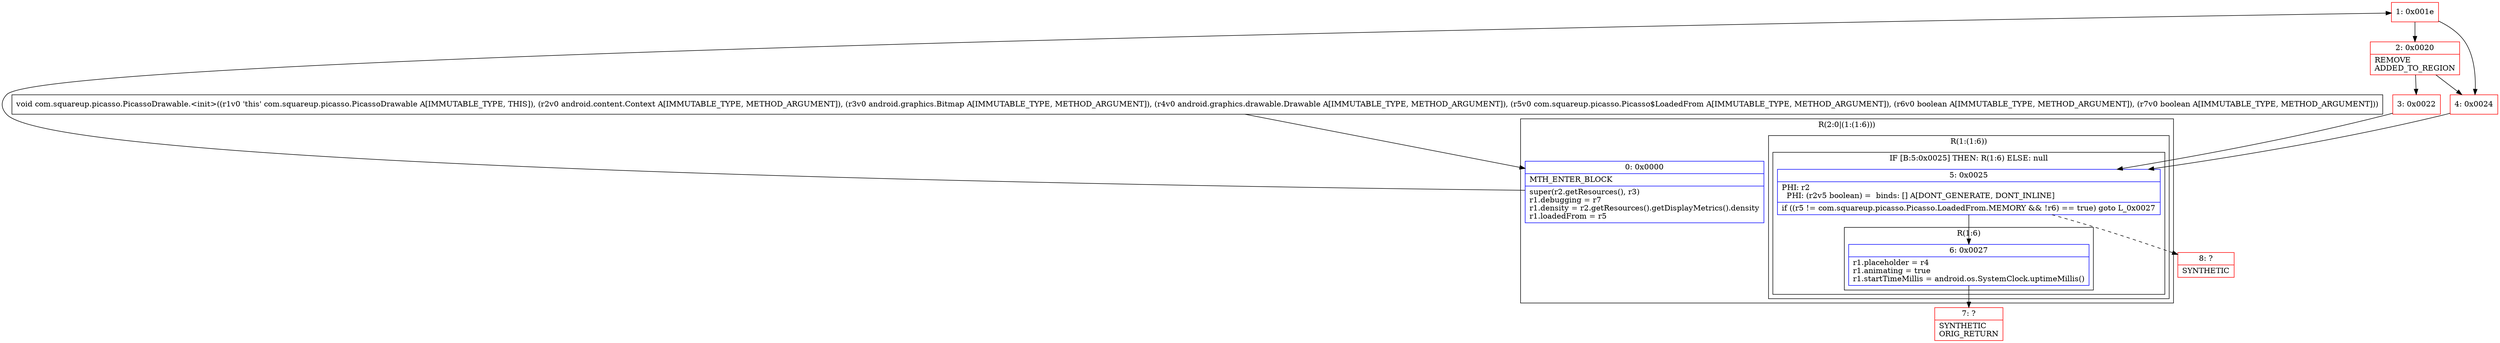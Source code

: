 digraph "CFG forcom.squareup.picasso.PicassoDrawable.\<init\>(Landroid\/content\/Context;Landroid\/graphics\/Bitmap;Landroid\/graphics\/drawable\/Drawable;Lcom\/squareup\/picasso\/Picasso$LoadedFrom;ZZ)V" {
subgraph cluster_Region_1488564370 {
label = "R(2:0|(1:(1:6)))";
node [shape=record,color=blue];
Node_0 [shape=record,label="{0\:\ 0x0000|MTH_ENTER_BLOCK\l|super(r2.getResources(), r3)\lr1.debugging = r7\lr1.density = r2.getResources().getDisplayMetrics().density\lr1.loadedFrom = r5\l}"];
subgraph cluster_Region_1206439727 {
label = "R(1:(1:6))";
node [shape=record,color=blue];
subgraph cluster_IfRegion_1804909208 {
label = "IF [B:5:0x0025] THEN: R(1:6) ELSE: null";
node [shape=record,color=blue];
Node_5 [shape=record,label="{5\:\ 0x0025|PHI: r2 \l  PHI: (r2v5 boolean) =  binds: [] A[DONT_GENERATE, DONT_INLINE]\l|if ((r5 != com.squareup.picasso.Picasso.LoadedFrom.MEMORY && !r6) == true) goto L_0x0027\l}"];
subgraph cluster_Region_1319484631 {
label = "R(1:6)";
node [shape=record,color=blue];
Node_6 [shape=record,label="{6\:\ 0x0027|r1.placeholder = r4\lr1.animating = true\lr1.startTimeMillis = android.os.SystemClock.uptimeMillis()\l}"];
}
}
}
}
Node_1 [shape=record,color=red,label="{1\:\ 0x001e}"];
Node_2 [shape=record,color=red,label="{2\:\ 0x0020|REMOVE\lADDED_TO_REGION\l}"];
Node_3 [shape=record,color=red,label="{3\:\ 0x0022}"];
Node_4 [shape=record,color=red,label="{4\:\ 0x0024}"];
Node_7 [shape=record,color=red,label="{7\:\ ?|SYNTHETIC\lORIG_RETURN\l}"];
Node_8 [shape=record,color=red,label="{8\:\ ?|SYNTHETIC\l}"];
MethodNode[shape=record,label="{void com.squareup.picasso.PicassoDrawable.\<init\>((r1v0 'this' com.squareup.picasso.PicassoDrawable A[IMMUTABLE_TYPE, THIS]), (r2v0 android.content.Context A[IMMUTABLE_TYPE, METHOD_ARGUMENT]), (r3v0 android.graphics.Bitmap A[IMMUTABLE_TYPE, METHOD_ARGUMENT]), (r4v0 android.graphics.drawable.Drawable A[IMMUTABLE_TYPE, METHOD_ARGUMENT]), (r5v0 com.squareup.picasso.Picasso$LoadedFrom A[IMMUTABLE_TYPE, METHOD_ARGUMENT]), (r6v0 boolean A[IMMUTABLE_TYPE, METHOD_ARGUMENT]), (r7v0 boolean A[IMMUTABLE_TYPE, METHOD_ARGUMENT])) }"];
MethodNode -> Node_0;
Node_0 -> Node_1;
Node_5 -> Node_6;
Node_5 -> Node_8[style=dashed];
Node_6 -> Node_7;
Node_1 -> Node_2;
Node_1 -> Node_4;
Node_2 -> Node_3;
Node_2 -> Node_4;
Node_3 -> Node_5;
Node_4 -> Node_5;
}

